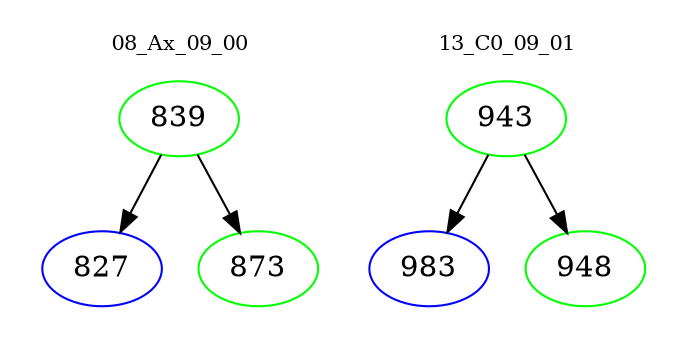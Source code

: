 digraph{
subgraph cluster_0 {
color = white
label = "08_Ax_09_00";
fontsize=10;
T0_839 [label="839", color="green"]
T0_839 -> T0_827 [color="black"]
T0_827 [label="827", color="blue"]
T0_839 -> T0_873 [color="black"]
T0_873 [label="873", color="green"]
}
subgraph cluster_1 {
color = white
label = "13_C0_09_01";
fontsize=10;
T1_943 [label="943", color="green"]
T1_943 -> T1_983 [color="black"]
T1_983 [label="983", color="blue"]
T1_943 -> T1_948 [color="black"]
T1_948 [label="948", color="green"]
}
}
